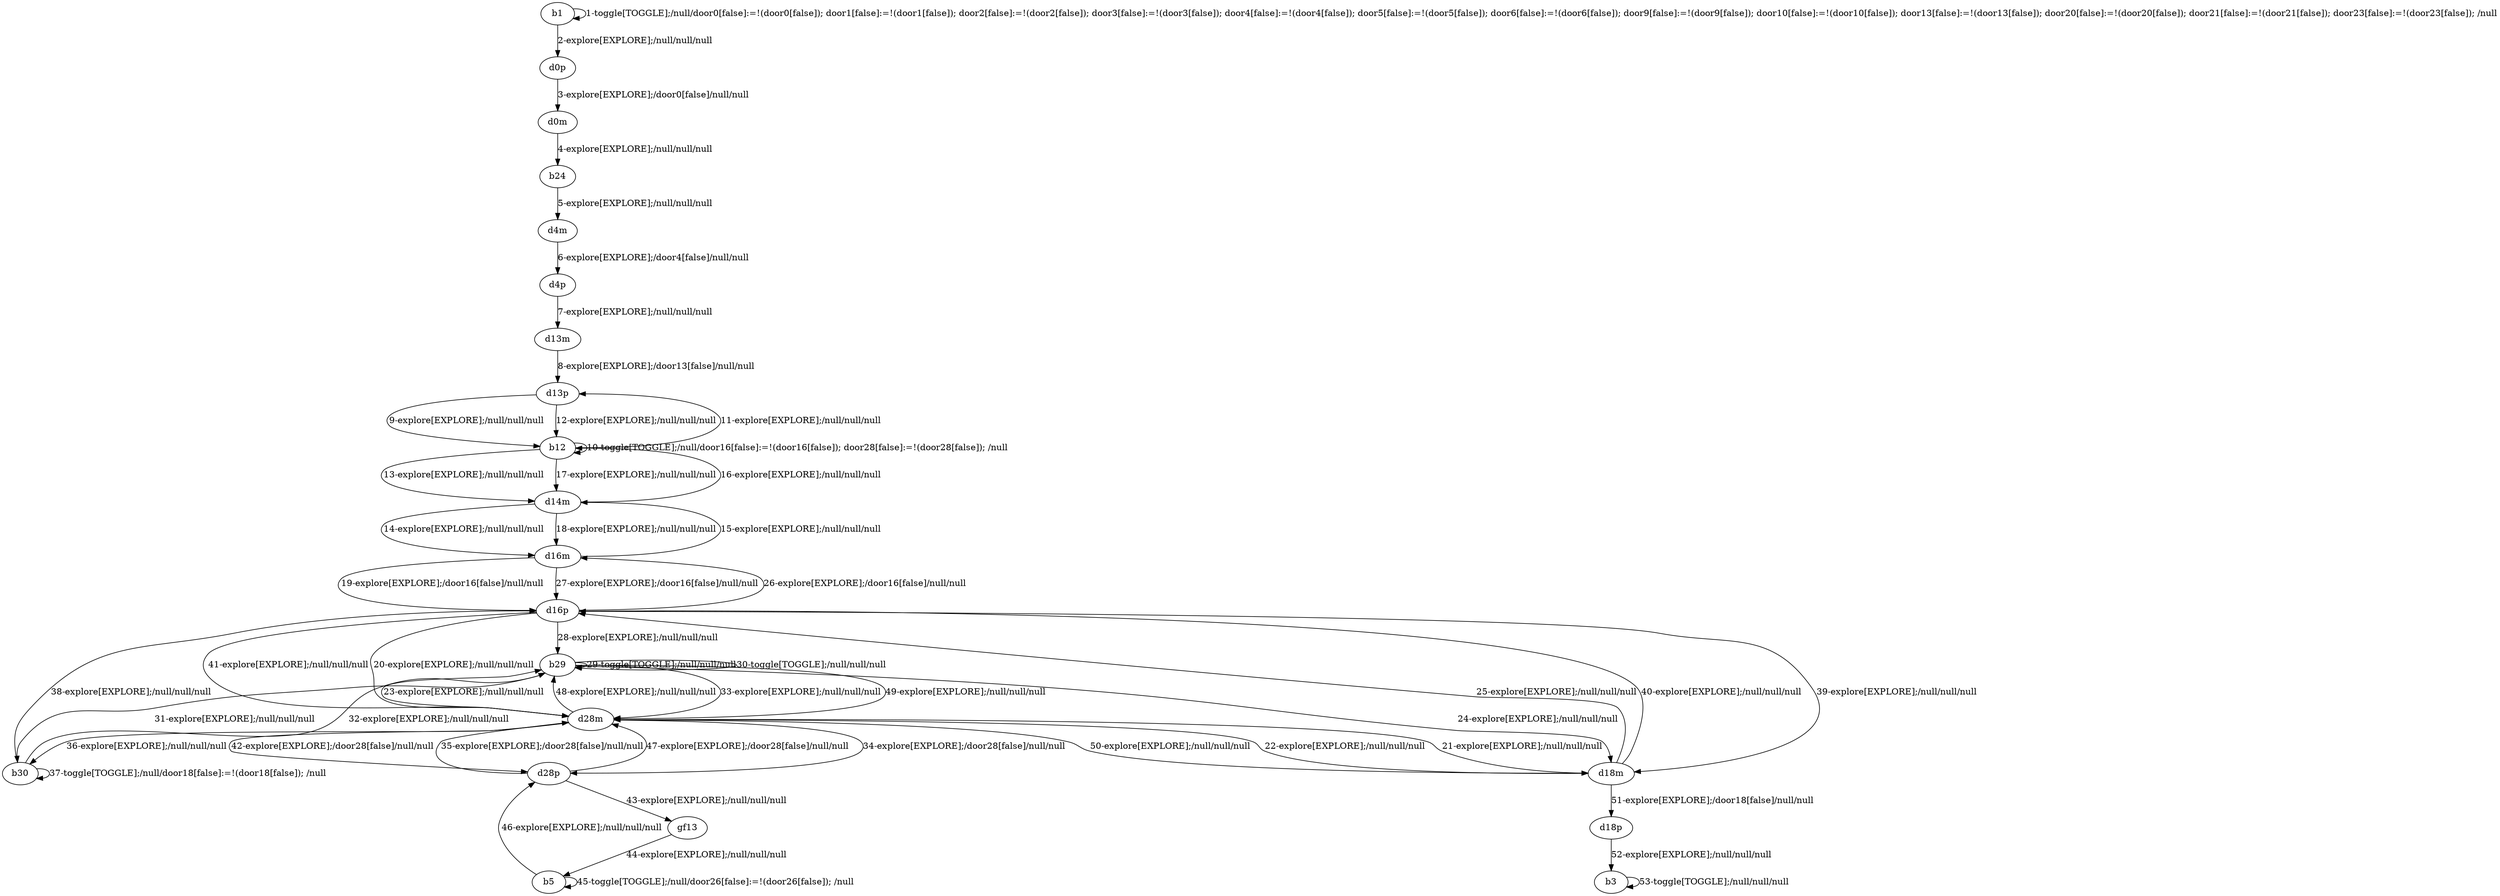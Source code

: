 # Total number of goals covered by this test: 1
# b3 --> b3

digraph g {
"b1" -> "b1" [label = "1-toggle[TOGGLE];/null/door0[false]:=!(door0[false]); door1[false]:=!(door1[false]); door2[false]:=!(door2[false]); door3[false]:=!(door3[false]); door4[false]:=!(door4[false]); door5[false]:=!(door5[false]); door6[false]:=!(door6[false]); door9[false]:=!(door9[false]); door10[false]:=!(door10[false]); door13[false]:=!(door13[false]); door20[false]:=!(door20[false]); door21[false]:=!(door21[false]); door23[false]:=!(door23[false]); /null"];
"b1" -> "d0p" [label = "2-explore[EXPLORE];/null/null/null"];
"d0p" -> "d0m" [label = "3-explore[EXPLORE];/door0[false]/null/null"];
"d0m" -> "b24" [label = "4-explore[EXPLORE];/null/null/null"];
"b24" -> "d4m" [label = "5-explore[EXPLORE];/null/null/null"];
"d4m" -> "d4p" [label = "6-explore[EXPLORE];/door4[false]/null/null"];
"d4p" -> "d13m" [label = "7-explore[EXPLORE];/null/null/null"];
"d13m" -> "d13p" [label = "8-explore[EXPLORE];/door13[false]/null/null"];
"d13p" -> "b12" [label = "9-explore[EXPLORE];/null/null/null"];
"b12" -> "b12" [label = "10-toggle[TOGGLE];/null/door16[false]:=!(door16[false]); door28[false]:=!(door28[false]); /null"];
"b12" -> "d13p" [label = "11-explore[EXPLORE];/null/null/null"];
"d13p" -> "b12" [label = "12-explore[EXPLORE];/null/null/null"];
"b12" -> "d14m" [label = "13-explore[EXPLORE];/null/null/null"];
"d14m" -> "d16m" [label = "14-explore[EXPLORE];/null/null/null"];
"d16m" -> "d14m" [label = "15-explore[EXPLORE];/null/null/null"];
"d14m" -> "b12" [label = "16-explore[EXPLORE];/null/null/null"];
"b12" -> "d14m" [label = "17-explore[EXPLORE];/null/null/null"];
"d14m" -> "d16m" [label = "18-explore[EXPLORE];/null/null/null"];
"d16m" -> "d16p" [label = "19-explore[EXPLORE];/door16[false]/null/null"];
"d16p" -> "d28m" [label = "20-explore[EXPLORE];/null/null/null"];
"d28m" -> "d18m" [label = "21-explore[EXPLORE];/null/null/null"];
"d18m" -> "d28m" [label = "22-explore[EXPLORE];/null/null/null"];
"d28m" -> "b29" [label = "23-explore[EXPLORE];/null/null/null"];
"b29" -> "d18m" [label = "24-explore[EXPLORE];/null/null/null"];
"d18m" -> "d16p" [label = "25-explore[EXPLORE];/null/null/null"];
"d16p" -> "d16m" [label = "26-explore[EXPLORE];/door16[false]/null/null"];
"d16m" -> "d16p" [label = "27-explore[EXPLORE];/door16[false]/null/null"];
"d16p" -> "b29" [label = "28-explore[EXPLORE];/null/null/null"];
"b29" -> "b29" [label = "29-toggle[TOGGLE];/null/null/null"];
"b29" -> "b29" [label = "30-toggle[TOGGLE];/null/null/null"];
"b29" -> "b30" [label = "31-explore[EXPLORE];/null/null/null"];
"b30" -> "b29" [label = "32-explore[EXPLORE];/null/null/null"];
"b29" -> "d28m" [label = "33-explore[EXPLORE];/null/null/null"];
"d28m" -> "d28p" [label = "34-explore[EXPLORE];/door28[false]/null/null"];
"d28p" -> "d28m" [label = "35-explore[EXPLORE];/door28[false]/null/null"];
"d28m" -> "b30" [label = "36-explore[EXPLORE];/null/null/null"];
"b30" -> "b30" [label = "37-toggle[TOGGLE];/null/door18[false]:=!(door18[false]); /null"];
"b30" -> "d16p" [label = "38-explore[EXPLORE];/null/null/null"];
"d16p" -> "d18m" [label = "39-explore[EXPLORE];/null/null/null"];
"d18m" -> "d16p" [label = "40-explore[EXPLORE];/null/null/null"];
"d16p" -> "d28m" [label = "41-explore[EXPLORE];/null/null/null"];
"d28m" -> "d28p" [label = "42-explore[EXPLORE];/door28[false]/null/null"];
"d28p" -> "gf13" [label = "43-explore[EXPLORE];/null/null/null"];
"gf13" -> "b5" [label = "44-explore[EXPLORE];/null/null/null"];
"b5" -> "b5" [label = "45-toggle[TOGGLE];/null/door26[false]:=!(door26[false]); /null"];
"b5" -> "d28p" [label = "46-explore[EXPLORE];/null/null/null"];
"d28p" -> "d28m" [label = "47-explore[EXPLORE];/door28[false]/null/null"];
"d28m" -> "b29" [label = "48-explore[EXPLORE];/null/null/null"];
"b29" -> "d28m" [label = "49-explore[EXPLORE];/null/null/null"];
"d28m" -> "d18m" [label = "50-explore[EXPLORE];/null/null/null"];
"d18m" -> "d18p" [label = "51-explore[EXPLORE];/door18[false]/null/null"];
"d18p" -> "b3" [label = "52-explore[EXPLORE];/null/null/null"];
"b3" -> "b3" [label = "53-toggle[TOGGLE];/null/null/null"];
}